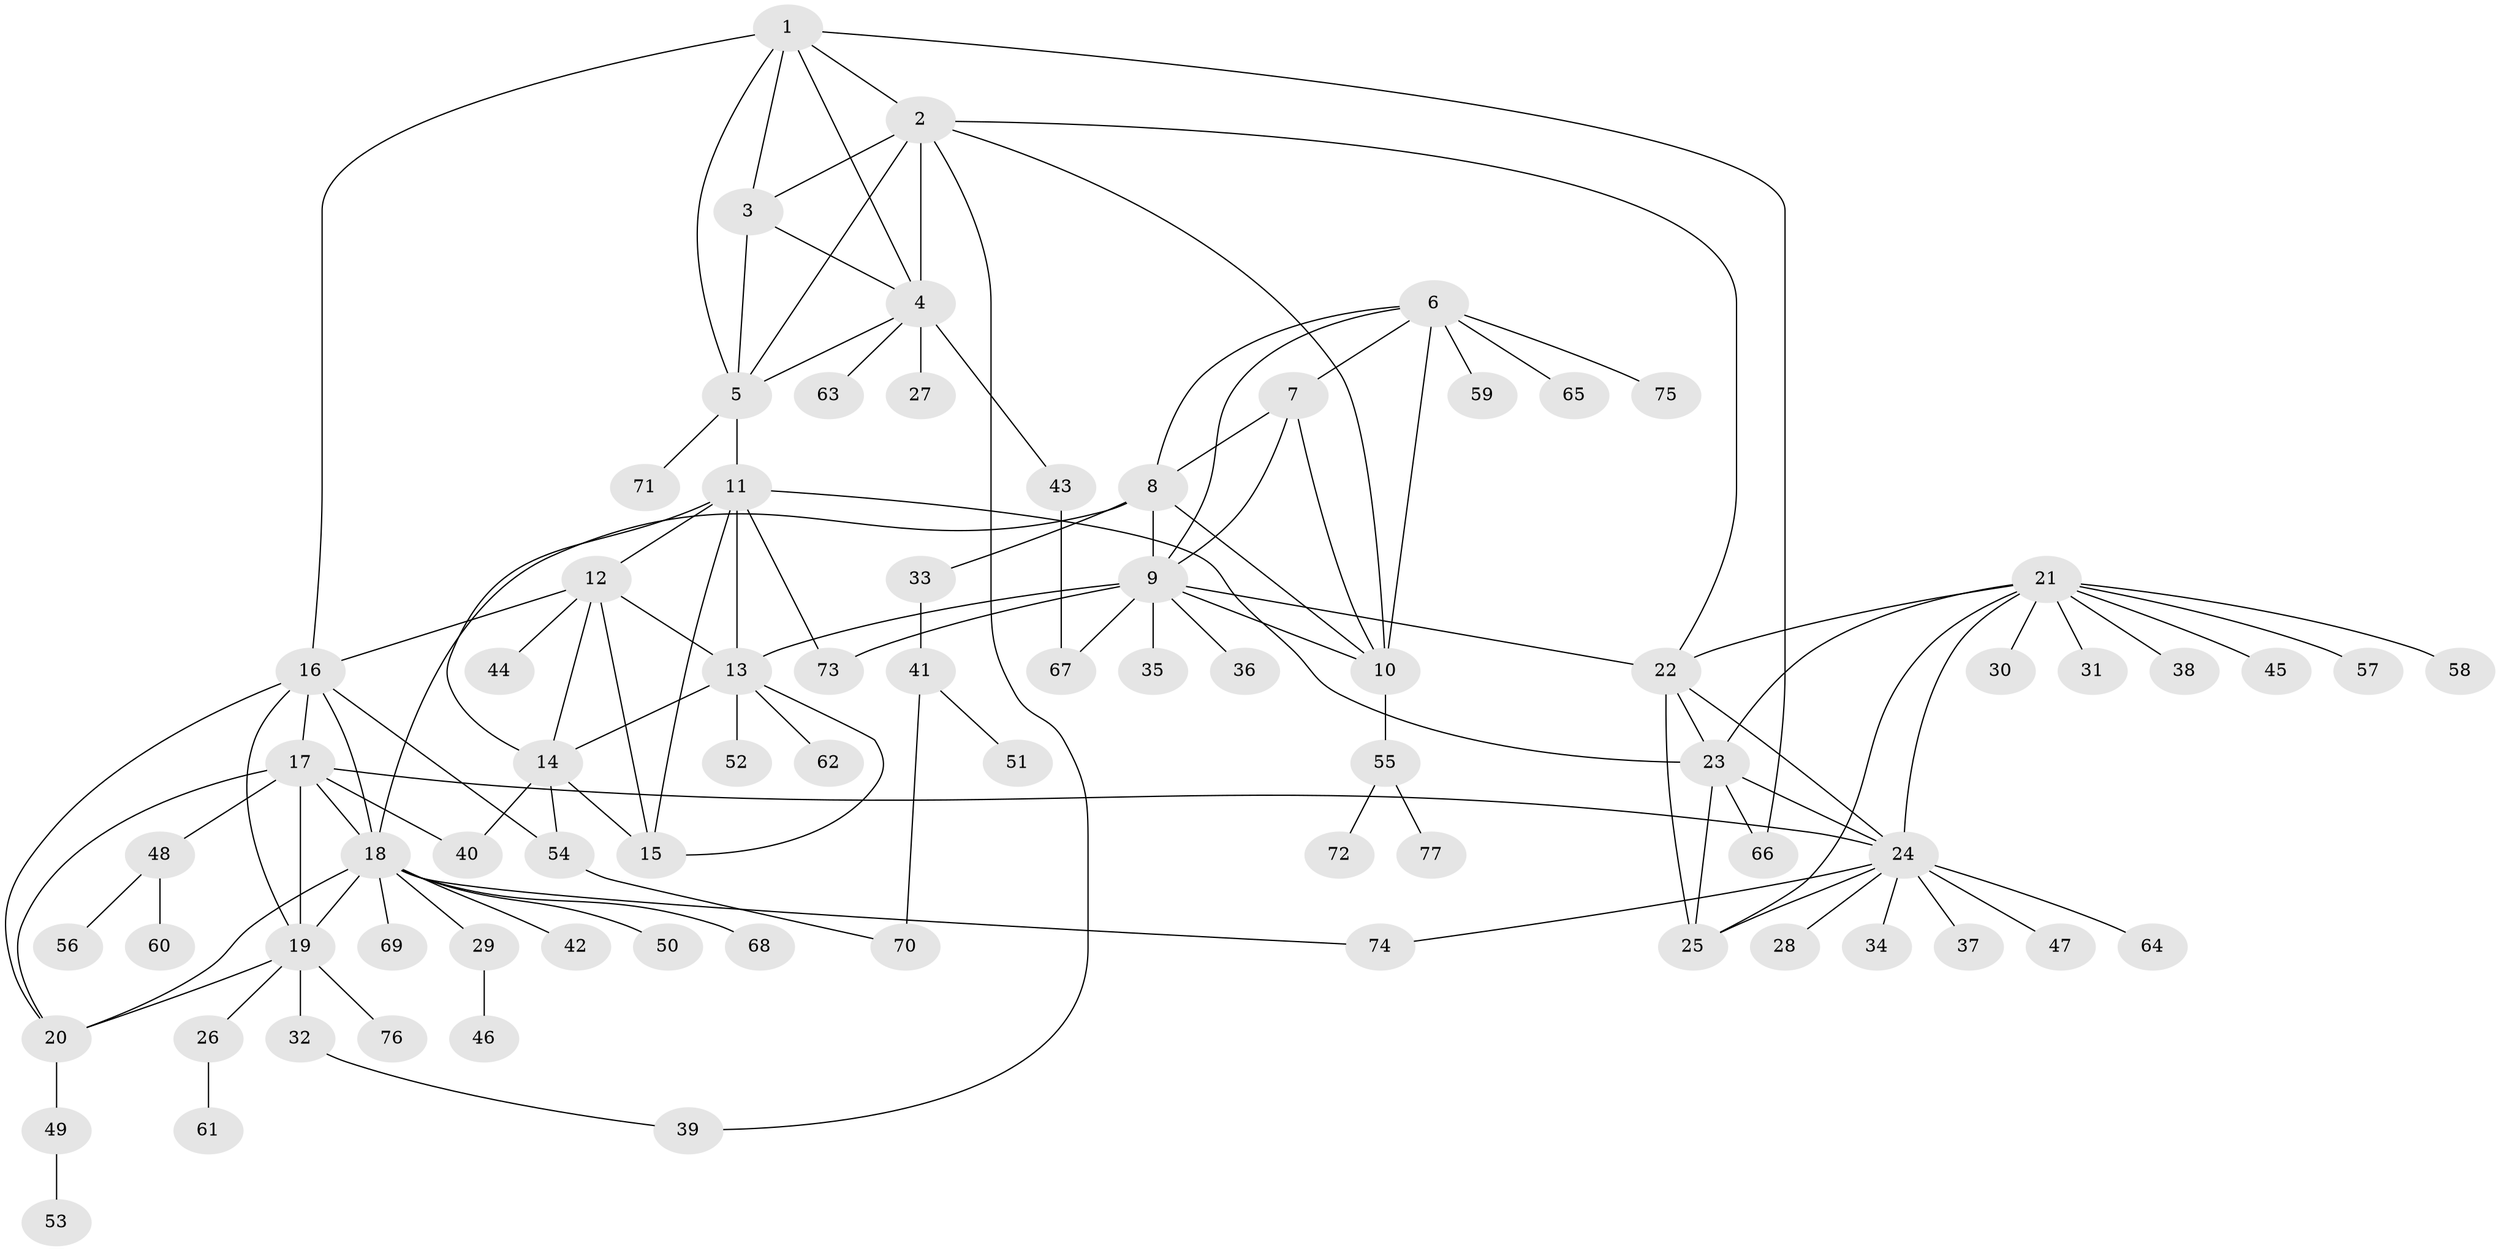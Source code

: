 // original degree distribution, {7: 0.06422018348623854, 8: 0.05504587155963303, 6: 0.045871559633027525, 4: 0.009174311926605505, 11: 0.01834862385321101, 9: 0.009174311926605505, 12: 0.01834862385321101, 5: 0.009174311926605505, 2: 0.1559633027522936, 1: 0.5504587155963303, 3: 0.06422018348623854}
// Generated by graph-tools (version 1.1) at 2025/52/03/04/25 22:52:29]
// undirected, 77 vertices, 120 edges
graph export_dot {
  node [color=gray90,style=filled];
  1;
  2;
  3;
  4;
  5;
  6;
  7;
  8;
  9;
  10;
  11;
  12;
  13;
  14;
  15;
  16;
  17;
  18;
  19;
  20;
  21;
  22;
  23;
  24;
  25;
  26;
  27;
  28;
  29;
  30;
  31;
  32;
  33;
  34;
  35;
  36;
  37;
  38;
  39;
  40;
  41;
  42;
  43;
  44;
  45;
  46;
  47;
  48;
  49;
  50;
  51;
  52;
  53;
  54;
  55;
  56;
  57;
  58;
  59;
  60;
  61;
  62;
  63;
  64;
  65;
  66;
  67;
  68;
  69;
  70;
  71;
  72;
  73;
  74;
  75;
  76;
  77;
  1 -- 2 [weight=1.0];
  1 -- 3 [weight=1.0];
  1 -- 4 [weight=1.0];
  1 -- 5 [weight=1.0];
  1 -- 16 [weight=1.0];
  1 -- 66 [weight=1.0];
  2 -- 3 [weight=1.0];
  2 -- 4 [weight=1.0];
  2 -- 5 [weight=1.0];
  2 -- 10 [weight=1.0];
  2 -- 22 [weight=1.0];
  2 -- 39 [weight=1.0];
  3 -- 4 [weight=1.0];
  3 -- 5 [weight=2.0];
  4 -- 5 [weight=1.0];
  4 -- 27 [weight=1.0];
  4 -- 43 [weight=1.0];
  4 -- 63 [weight=1.0];
  5 -- 11 [weight=1.0];
  5 -- 71 [weight=1.0];
  6 -- 7 [weight=1.0];
  6 -- 8 [weight=1.0];
  6 -- 9 [weight=1.0];
  6 -- 10 [weight=1.0];
  6 -- 59 [weight=1.0];
  6 -- 65 [weight=1.0];
  6 -- 75 [weight=1.0];
  7 -- 8 [weight=1.0];
  7 -- 9 [weight=1.0];
  7 -- 10 [weight=1.0];
  8 -- 9 [weight=1.0];
  8 -- 10 [weight=1.0];
  8 -- 18 [weight=1.0];
  8 -- 33 [weight=1.0];
  9 -- 10 [weight=1.0];
  9 -- 13 [weight=1.0];
  9 -- 22 [weight=1.0];
  9 -- 35 [weight=1.0];
  9 -- 36 [weight=1.0];
  9 -- 67 [weight=1.0];
  9 -- 73 [weight=1.0];
  10 -- 55 [weight=1.0];
  11 -- 12 [weight=1.0];
  11 -- 13 [weight=1.0];
  11 -- 14 [weight=1.0];
  11 -- 15 [weight=1.0];
  11 -- 23 [weight=1.0];
  11 -- 73 [weight=1.0];
  12 -- 13 [weight=1.0];
  12 -- 14 [weight=1.0];
  12 -- 15 [weight=2.0];
  12 -- 16 [weight=1.0];
  12 -- 44 [weight=1.0];
  13 -- 14 [weight=1.0];
  13 -- 15 [weight=1.0];
  13 -- 52 [weight=1.0];
  13 -- 62 [weight=1.0];
  14 -- 15 [weight=1.0];
  14 -- 40 [weight=1.0];
  14 -- 54 [weight=1.0];
  16 -- 17 [weight=1.0];
  16 -- 18 [weight=1.0];
  16 -- 19 [weight=1.0];
  16 -- 20 [weight=1.0];
  16 -- 54 [weight=1.0];
  17 -- 18 [weight=1.0];
  17 -- 19 [weight=1.0];
  17 -- 20 [weight=1.0];
  17 -- 24 [weight=1.0];
  17 -- 40 [weight=2.0];
  17 -- 48 [weight=1.0];
  18 -- 19 [weight=1.0];
  18 -- 20 [weight=1.0];
  18 -- 29 [weight=1.0];
  18 -- 42 [weight=1.0];
  18 -- 50 [weight=1.0];
  18 -- 68 [weight=1.0];
  18 -- 69 [weight=1.0];
  18 -- 74 [weight=1.0];
  19 -- 20 [weight=1.0];
  19 -- 26 [weight=1.0];
  19 -- 32 [weight=1.0];
  19 -- 76 [weight=1.0];
  20 -- 49 [weight=1.0];
  21 -- 22 [weight=1.0];
  21 -- 23 [weight=1.0];
  21 -- 24 [weight=1.0];
  21 -- 25 [weight=1.0];
  21 -- 30 [weight=1.0];
  21 -- 31 [weight=1.0];
  21 -- 38 [weight=1.0];
  21 -- 45 [weight=1.0];
  21 -- 57 [weight=1.0];
  21 -- 58 [weight=1.0];
  22 -- 23 [weight=1.0];
  22 -- 24 [weight=1.0];
  22 -- 25 [weight=1.0];
  23 -- 24 [weight=1.0];
  23 -- 25 [weight=1.0];
  23 -- 66 [weight=1.0];
  24 -- 25 [weight=1.0];
  24 -- 28 [weight=1.0];
  24 -- 34 [weight=1.0];
  24 -- 37 [weight=1.0];
  24 -- 47 [weight=1.0];
  24 -- 64 [weight=1.0];
  24 -- 74 [weight=1.0];
  26 -- 61 [weight=1.0];
  29 -- 46 [weight=1.0];
  32 -- 39 [weight=1.0];
  33 -- 41 [weight=1.0];
  41 -- 51 [weight=1.0];
  41 -- 70 [weight=1.0];
  43 -- 67 [weight=1.0];
  48 -- 56 [weight=1.0];
  48 -- 60 [weight=1.0];
  49 -- 53 [weight=1.0];
  54 -- 70 [weight=1.0];
  55 -- 72 [weight=1.0];
  55 -- 77 [weight=1.0];
}

